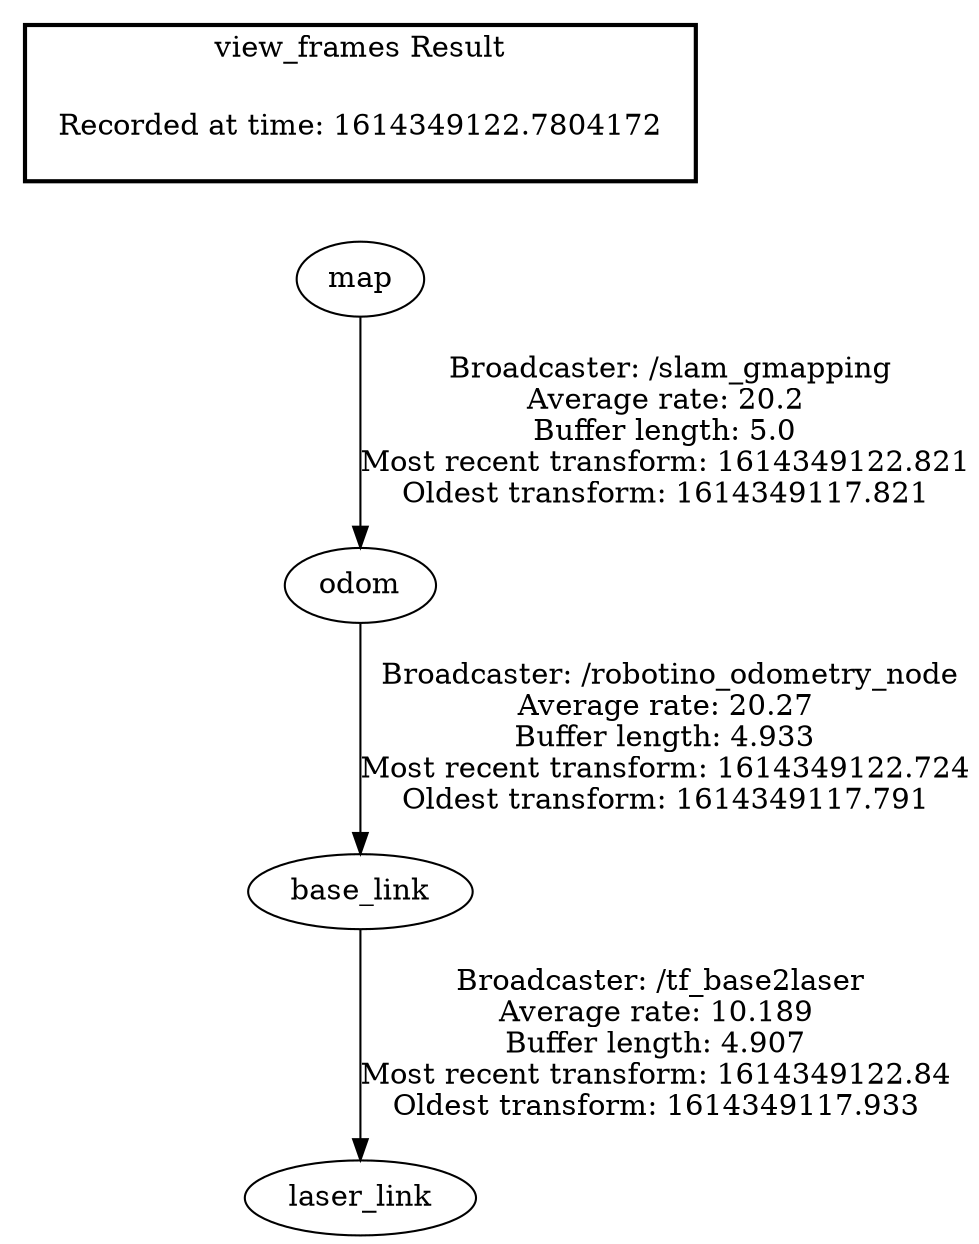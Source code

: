 digraph G {
"map" -> "odom"[label=" Broadcaster: /slam_gmapping\nAverage rate: 20.2\nBuffer length: 5.0\nMost recent transform: 1614349122.821\nOldest transform: 1614349117.821\n"];
"odom" -> "base_link"[label=" Broadcaster: /robotino_odometry_node\nAverage rate: 20.27\nBuffer length: 4.933\nMost recent transform: 1614349122.724\nOldest transform: 1614349117.791\n"];
"base_link" -> "laser_link"[label=" Broadcaster: /tf_base2laser\nAverage rate: 10.189\nBuffer length: 4.907\nMost recent transform: 1614349122.84\nOldest transform: 1614349117.933\n"];
edge [style=invis];
 subgraph cluster_legend { style=bold; color=black; label ="view_frames Result";
"Recorded at time: 1614349122.7804172"[ shape=plaintext ] ;
}->"map";
}